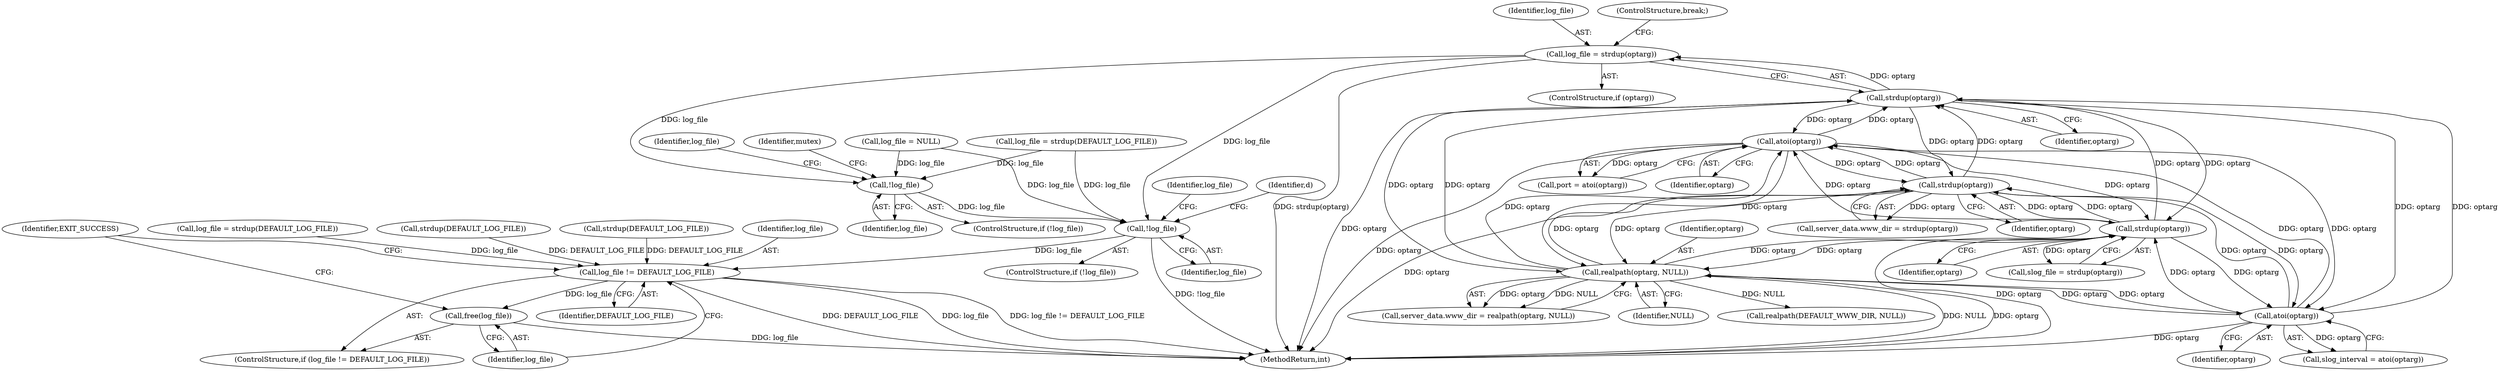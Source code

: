 digraph "0_wpitchoune_8b10426dcc0246c1712a99460dd470dcb1cc4d9c_0@API" {
"1000212" [label="(Call,log_file = strdup(optarg))"];
"1000214" [label="(Call,strdup(optarg))"];
"1000186" [label="(Call,atoi(optarg))"];
"1000178" [label="(Call,strdup(optarg))"];
"1000229" [label="(Call,strdup(optarg))"];
"1000201" [label="(Call,realpath(optarg, NULL))"];
"1000243" [label="(Call,atoi(optarg))"];
"1000278" [label="(Call,!log_file)"];
"1000315" [label="(Call,!log_file)"];
"1000425" [label="(Call,log_file != DEFAULT_LOG_FILE)"];
"1000428" [label="(Call,free(log_file))"];
"1000278" [label="(Call,!log_file)"];
"1000197" [label="(Call,server_data.www_dir = realpath(optarg, NULL))"];
"1000279" [label="(Identifier,log_file)"];
"1000139" [label="(Call,log_file = NULL)"];
"1000243" [label="(Call,atoi(optarg))"];
"1000316" [label="(Identifier,log_file)"];
"1000315" [label="(Call,!log_file)"];
"1000427" [label="(Identifier,DEFAULT_LOG_FILE)"];
"1000319" [label="(Call,strdup(DEFAULT_LOG_FILE))"];
"1000281" [label="(Identifier,log_file)"];
"1000314" [label="(ControlStructure,if (!log_file))"];
"1000186" [label="(Call,atoi(optarg))"];
"1000424" [label="(ControlStructure,if (log_file != DEFAULT_LOG_FILE))"];
"1000212" [label="(Call,log_file = strdup(optarg))"];
"1000215" [label="(Identifier,optarg)"];
"1000277" [label="(ControlStructure,if (!log_file))"];
"1000213" [label="(Identifier,log_file)"];
"1000318" [label="(Identifier,log_file)"];
"1000210" [label="(ControlStructure,if (optarg))"];
"1000323" [label="(Identifier,d)"];
"1000286" [label="(Identifier,mutex)"];
"1000432" [label="(MethodReturn,int)"];
"1000184" [label="(Call,port = atoi(optarg))"];
"1000214" [label="(Call,strdup(optarg))"];
"1000216" [label="(ControlStructure,break;)"];
"1000203" [label="(Identifier,NULL)"];
"1000230" [label="(Identifier,optarg)"];
"1000299" [label="(Call,realpath(DEFAULT_WWW_DIR, NULL))"];
"1000178" [label="(Call,strdup(optarg))"];
"1000229" [label="(Call,strdup(optarg))"];
"1000187" [label="(Identifier,optarg)"];
"1000429" [label="(Identifier,log_file)"];
"1000202" [label="(Identifier,optarg)"];
"1000282" [label="(Call,strdup(DEFAULT_LOG_FILE))"];
"1000428" [label="(Call,free(log_file))"];
"1000241" [label="(Call,slog_interval = atoi(optarg))"];
"1000244" [label="(Identifier,optarg)"];
"1000426" [label="(Identifier,log_file)"];
"1000201" [label="(Call,realpath(optarg, NULL))"];
"1000179" [label="(Identifier,optarg)"];
"1000280" [label="(Call,log_file = strdup(DEFAULT_LOG_FILE))"];
"1000174" [label="(Call,server_data.www_dir = strdup(optarg))"];
"1000317" [label="(Call,log_file = strdup(DEFAULT_LOG_FILE))"];
"1000431" [label="(Identifier,EXIT_SUCCESS)"];
"1000425" [label="(Call,log_file != DEFAULT_LOG_FILE)"];
"1000227" [label="(Call,slog_file = strdup(optarg))"];
"1000212" -> "1000210"  [label="AST: "];
"1000212" -> "1000214"  [label="CFG: "];
"1000213" -> "1000212"  [label="AST: "];
"1000214" -> "1000212"  [label="AST: "];
"1000216" -> "1000212"  [label="CFG: "];
"1000212" -> "1000432"  [label="DDG: strdup(optarg)"];
"1000214" -> "1000212"  [label="DDG: optarg"];
"1000212" -> "1000278"  [label="DDG: log_file"];
"1000212" -> "1000315"  [label="DDG: log_file"];
"1000214" -> "1000215"  [label="CFG: "];
"1000215" -> "1000214"  [label="AST: "];
"1000214" -> "1000432"  [label="DDG: optarg"];
"1000214" -> "1000178"  [label="DDG: optarg"];
"1000214" -> "1000186"  [label="DDG: optarg"];
"1000214" -> "1000201"  [label="DDG: optarg"];
"1000186" -> "1000214"  [label="DDG: optarg"];
"1000178" -> "1000214"  [label="DDG: optarg"];
"1000229" -> "1000214"  [label="DDG: optarg"];
"1000201" -> "1000214"  [label="DDG: optarg"];
"1000243" -> "1000214"  [label="DDG: optarg"];
"1000214" -> "1000229"  [label="DDG: optarg"];
"1000214" -> "1000243"  [label="DDG: optarg"];
"1000186" -> "1000184"  [label="AST: "];
"1000186" -> "1000187"  [label="CFG: "];
"1000187" -> "1000186"  [label="AST: "];
"1000184" -> "1000186"  [label="CFG: "];
"1000186" -> "1000432"  [label="DDG: optarg"];
"1000186" -> "1000178"  [label="DDG: optarg"];
"1000186" -> "1000184"  [label="DDG: optarg"];
"1000178" -> "1000186"  [label="DDG: optarg"];
"1000229" -> "1000186"  [label="DDG: optarg"];
"1000201" -> "1000186"  [label="DDG: optarg"];
"1000243" -> "1000186"  [label="DDG: optarg"];
"1000186" -> "1000201"  [label="DDG: optarg"];
"1000186" -> "1000229"  [label="DDG: optarg"];
"1000186" -> "1000243"  [label="DDG: optarg"];
"1000178" -> "1000174"  [label="AST: "];
"1000178" -> "1000179"  [label="CFG: "];
"1000179" -> "1000178"  [label="AST: "];
"1000174" -> "1000178"  [label="CFG: "];
"1000178" -> "1000432"  [label="DDG: optarg"];
"1000178" -> "1000174"  [label="DDG: optarg"];
"1000229" -> "1000178"  [label="DDG: optarg"];
"1000201" -> "1000178"  [label="DDG: optarg"];
"1000243" -> "1000178"  [label="DDG: optarg"];
"1000178" -> "1000201"  [label="DDG: optarg"];
"1000178" -> "1000229"  [label="DDG: optarg"];
"1000178" -> "1000243"  [label="DDG: optarg"];
"1000229" -> "1000227"  [label="AST: "];
"1000229" -> "1000230"  [label="CFG: "];
"1000230" -> "1000229"  [label="AST: "];
"1000227" -> "1000229"  [label="CFG: "];
"1000229" -> "1000432"  [label="DDG: optarg"];
"1000229" -> "1000201"  [label="DDG: optarg"];
"1000229" -> "1000227"  [label="DDG: optarg"];
"1000201" -> "1000229"  [label="DDG: optarg"];
"1000243" -> "1000229"  [label="DDG: optarg"];
"1000229" -> "1000243"  [label="DDG: optarg"];
"1000201" -> "1000197"  [label="AST: "];
"1000201" -> "1000203"  [label="CFG: "];
"1000202" -> "1000201"  [label="AST: "];
"1000203" -> "1000201"  [label="AST: "];
"1000197" -> "1000201"  [label="CFG: "];
"1000201" -> "1000432"  [label="DDG: NULL"];
"1000201" -> "1000432"  [label="DDG: optarg"];
"1000201" -> "1000197"  [label="DDG: optarg"];
"1000201" -> "1000197"  [label="DDG: NULL"];
"1000243" -> "1000201"  [label="DDG: optarg"];
"1000201" -> "1000243"  [label="DDG: optarg"];
"1000201" -> "1000299"  [label="DDG: NULL"];
"1000243" -> "1000241"  [label="AST: "];
"1000243" -> "1000244"  [label="CFG: "];
"1000244" -> "1000243"  [label="AST: "];
"1000241" -> "1000243"  [label="CFG: "];
"1000243" -> "1000432"  [label="DDG: optarg"];
"1000243" -> "1000241"  [label="DDG: optarg"];
"1000278" -> "1000277"  [label="AST: "];
"1000278" -> "1000279"  [label="CFG: "];
"1000279" -> "1000278"  [label="AST: "];
"1000281" -> "1000278"  [label="CFG: "];
"1000286" -> "1000278"  [label="CFG: "];
"1000139" -> "1000278"  [label="DDG: log_file"];
"1000280" -> "1000278"  [label="DDG: log_file"];
"1000278" -> "1000315"  [label="DDG: log_file"];
"1000315" -> "1000314"  [label="AST: "];
"1000315" -> "1000316"  [label="CFG: "];
"1000316" -> "1000315"  [label="AST: "];
"1000318" -> "1000315"  [label="CFG: "];
"1000323" -> "1000315"  [label="CFG: "];
"1000315" -> "1000432"  [label="DDG: !log_file"];
"1000139" -> "1000315"  [label="DDG: log_file"];
"1000280" -> "1000315"  [label="DDG: log_file"];
"1000315" -> "1000425"  [label="DDG: log_file"];
"1000425" -> "1000424"  [label="AST: "];
"1000425" -> "1000427"  [label="CFG: "];
"1000426" -> "1000425"  [label="AST: "];
"1000427" -> "1000425"  [label="AST: "];
"1000429" -> "1000425"  [label="CFG: "];
"1000431" -> "1000425"  [label="CFG: "];
"1000425" -> "1000432"  [label="DDG: DEFAULT_LOG_FILE"];
"1000425" -> "1000432"  [label="DDG: log_file"];
"1000425" -> "1000432"  [label="DDG: log_file != DEFAULT_LOG_FILE"];
"1000317" -> "1000425"  [label="DDG: log_file"];
"1000319" -> "1000425"  [label="DDG: DEFAULT_LOG_FILE"];
"1000282" -> "1000425"  [label="DDG: DEFAULT_LOG_FILE"];
"1000425" -> "1000428"  [label="DDG: log_file"];
"1000428" -> "1000424"  [label="AST: "];
"1000428" -> "1000429"  [label="CFG: "];
"1000429" -> "1000428"  [label="AST: "];
"1000431" -> "1000428"  [label="CFG: "];
"1000428" -> "1000432"  [label="DDG: log_file"];
}
